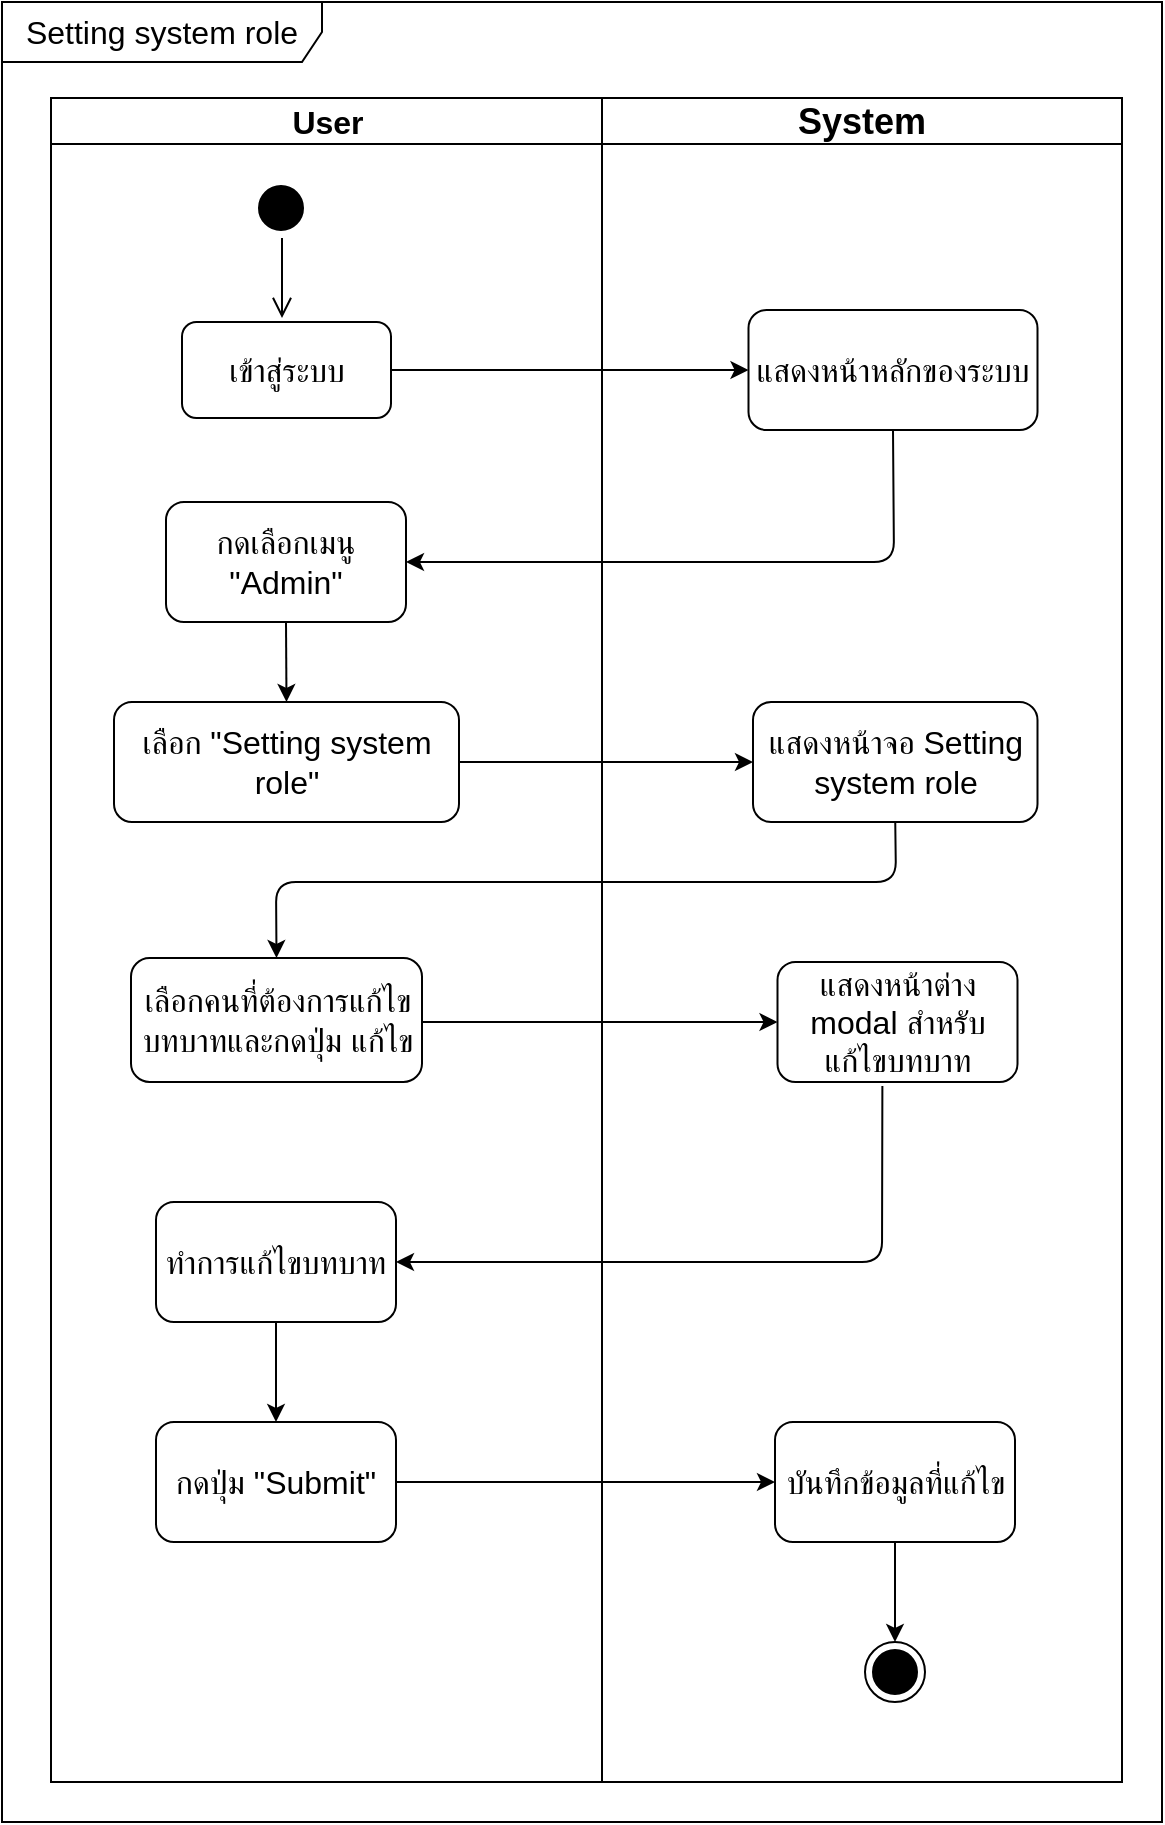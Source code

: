 <mxfile version="13.7.3" type="device"><diagram id="siPNQgzMtoJdvefxVd6e" name="Page-1"><mxGraphModel dx="865" dy="409" grid="1" gridSize="10" guides="1" tooltips="1" connect="1" arrows="1" fold="1" page="1" pageScale="1" pageWidth="827" pageHeight="1169" math="0" shadow="0"><root><mxCell id="0"/><mxCell id="1" parent="0"/><mxCell id="kZuuAxmIzfxm8DSbIrD0-1" value="User" style="swimlane;whiteSpace=wrap;fontSize=16;" vertex="1" parent="1"><mxGeometry x="174.5" y="138" width="275.5" height="842" as="geometry"/></mxCell><mxCell id="kZuuAxmIzfxm8DSbIrD0-2" value="" style="ellipse;shape=startState;fillColor=#000000;" vertex="1" parent="kZuuAxmIzfxm8DSbIrD0-1"><mxGeometry x="100" y="40" width="30" height="30" as="geometry"/></mxCell><mxCell id="kZuuAxmIzfxm8DSbIrD0-3" value="" style="edgeStyle=elbowEdgeStyle;elbow=horizontal;verticalAlign=bottom;endArrow=open;endSize=8;endFill=1;rounded=0" edge="1" parent="kZuuAxmIzfxm8DSbIrD0-1" source="kZuuAxmIzfxm8DSbIrD0-2"><mxGeometry x="100" y="40" as="geometry"><mxPoint x="115.5" y="110" as="targetPoint"/></mxGeometry></mxCell><mxCell id="kZuuAxmIzfxm8DSbIrD0-4" value="&lt;font style=&quot;font-size: 16px&quot;&gt;เข้าสู่ระบบ&lt;/font&gt;" style="rounded=1;whiteSpace=wrap;html=1;" vertex="1" parent="kZuuAxmIzfxm8DSbIrD0-1"><mxGeometry x="65.5" y="112" width="104.5" height="48" as="geometry"/></mxCell><mxCell id="kZuuAxmIzfxm8DSbIrD0-5" value="&lt;font style=&quot;font-size: 16px&quot;&gt;กดเลือกเมนู &quot;Admin&quot;&lt;/font&gt;" style="rounded=1;whiteSpace=wrap;html=1;" vertex="1" parent="kZuuAxmIzfxm8DSbIrD0-1"><mxGeometry x="57.5" y="202" width="120" height="60" as="geometry"/></mxCell><mxCell id="kZuuAxmIzfxm8DSbIrD0-6" value="&lt;font style=&quot;font-size: 16px&quot;&gt;เลือก &quot;Setting system role&quot;&lt;/font&gt;" style="rounded=1;whiteSpace=wrap;html=1;" vertex="1" parent="kZuuAxmIzfxm8DSbIrD0-1"><mxGeometry x="31.5" y="302" width="172.5" height="60" as="geometry"/></mxCell><mxCell id="kZuuAxmIzfxm8DSbIrD0-7" value="" style="endArrow=classic;html=1;exitX=0.5;exitY=1;exitDx=0;exitDy=0;entryX=0.5;entryY=0;entryDx=0;entryDy=0;" edge="1" parent="kZuuAxmIzfxm8DSbIrD0-1" source="kZuuAxmIzfxm8DSbIrD0-5" target="kZuuAxmIzfxm8DSbIrD0-6"><mxGeometry width="50" height="50" relative="1" as="geometry"><mxPoint x="175.5" y="302" as="sourcePoint"/><mxPoint x="225.5" y="252" as="targetPoint"/></mxGeometry></mxCell><mxCell id="kZuuAxmIzfxm8DSbIrD0-8" value="&lt;span style=&quot;font-size: 16px&quot;&gt;เลือกคนที่ต้องการแก้ไขบทบาทและกดปุ่ม แก้ไข&lt;/span&gt;" style="rounded=1;whiteSpace=wrap;html=1;" vertex="1" parent="kZuuAxmIzfxm8DSbIrD0-1"><mxGeometry x="40" y="430" width="145.5" height="62" as="geometry"/></mxCell><mxCell id="kZuuAxmIzfxm8DSbIrD0-21" value="ทำการแก้ไขบทบาท" style="rounded=1;whiteSpace=wrap;html=1;fontSize=16;" vertex="1" parent="kZuuAxmIzfxm8DSbIrD0-1"><mxGeometry x="52.5" y="552" width="120" height="60" as="geometry"/></mxCell><mxCell id="kZuuAxmIzfxm8DSbIrD0-22" value="กดปุ่ม &quot;Submit&quot;" style="rounded=1;whiteSpace=wrap;html=1;fontSize=16;" vertex="1" parent="kZuuAxmIzfxm8DSbIrD0-1"><mxGeometry x="52.5" y="662" width="120" height="60" as="geometry"/></mxCell><mxCell id="kZuuAxmIzfxm8DSbIrD0-23" value="" style="endArrow=classic;html=1;exitX=0.5;exitY=1;exitDx=0;exitDy=0;entryX=0.5;entryY=0;entryDx=0;entryDy=0;" edge="1" parent="kZuuAxmIzfxm8DSbIrD0-1" source="kZuuAxmIzfxm8DSbIrD0-21" target="kZuuAxmIzfxm8DSbIrD0-22"><mxGeometry width="50" height="50" relative="1" as="geometry"><mxPoint x="215.5" y="662" as="sourcePoint"/><mxPoint x="265.5" y="612" as="targetPoint"/></mxGeometry></mxCell><mxCell id="kZuuAxmIzfxm8DSbIrD0-9" value="System" style="swimlane;whiteSpace=wrap;fontSize=18;startSize=23;" vertex="1" parent="1"><mxGeometry x="450" y="138" width="260" height="842" as="geometry"/></mxCell><mxCell id="kZuuAxmIzfxm8DSbIrD0-10" value="&lt;font style=&quot;font-size: 16px&quot;&gt;แสดงหน้าหลักของระบบ&lt;/font&gt;" style="rounded=1;whiteSpace=wrap;html=1;" vertex="1" parent="kZuuAxmIzfxm8DSbIrD0-9"><mxGeometry x="73.25" y="106" width="144.5" height="60" as="geometry"/></mxCell><mxCell id="kZuuAxmIzfxm8DSbIrD0-11" value="&lt;font style=&quot;font-size: 16px&quot;&gt;แสดงหน้าจอ Setting system role&lt;/font&gt;" style="rounded=1;whiteSpace=wrap;html=1;" vertex="1" parent="kZuuAxmIzfxm8DSbIrD0-9"><mxGeometry x="75.5" y="302" width="142.25" height="60" as="geometry"/></mxCell><mxCell id="kZuuAxmIzfxm8DSbIrD0-12" value="&lt;span style=&quot;font-size: 16px&quot;&gt;แสดงหน้าต่าง modal สำหรับแก้ไขบทบาท&lt;/span&gt;" style="rounded=1;whiteSpace=wrap;html=1;" vertex="1" parent="kZuuAxmIzfxm8DSbIrD0-9"><mxGeometry x="87.75" y="432" width="120" height="60" as="geometry"/></mxCell><mxCell id="kZuuAxmIzfxm8DSbIrD0-25" value="บันทึกข้อมูลที่แก้ไข" style="rounded=1;whiteSpace=wrap;html=1;fontSize=16;" vertex="1" parent="kZuuAxmIzfxm8DSbIrD0-9"><mxGeometry x="86.5" y="662" width="120" height="60" as="geometry"/></mxCell><mxCell id="kZuuAxmIzfxm8DSbIrD0-26" value="" style="ellipse;html=1;shape=endState;fillColor=#000000;" vertex="1" parent="kZuuAxmIzfxm8DSbIrD0-9"><mxGeometry x="131.5" y="772" width="30" height="30" as="geometry"/></mxCell><mxCell id="kZuuAxmIzfxm8DSbIrD0-27" value="" style="endArrow=classic;html=1;exitX=0.5;exitY=1;exitDx=0;exitDy=0;entryX=0.5;entryY=0;entryDx=0;entryDy=0;" edge="1" parent="kZuuAxmIzfxm8DSbIrD0-9" source="kZuuAxmIzfxm8DSbIrD0-25" target="kZuuAxmIzfxm8DSbIrD0-26"><mxGeometry width="50" height="50" relative="1" as="geometry"><mxPoint x="135.5" y="782" as="sourcePoint"/><mxPoint x="185.5" y="732" as="targetPoint"/></mxGeometry></mxCell><mxCell id="kZuuAxmIzfxm8DSbIrD0-15" value="" style="endArrow=classic;html=1;exitX=1;exitY=0.5;exitDx=0;exitDy=0;entryX=0;entryY=0.5;entryDx=0;entryDy=0;" edge="1" parent="1" source="kZuuAxmIzfxm8DSbIrD0-4" target="kZuuAxmIzfxm8DSbIrD0-10"><mxGeometry width="50" height="50" relative="1" as="geometry"><mxPoint x="390" y="340" as="sourcePoint"/><mxPoint x="440" y="290" as="targetPoint"/></mxGeometry></mxCell><mxCell id="kZuuAxmIzfxm8DSbIrD0-16" value="" style="endArrow=classic;html=1;exitX=0.5;exitY=1;exitDx=0;exitDy=0;entryX=1;entryY=0.5;entryDx=0;entryDy=0;" edge="1" parent="1" source="kZuuAxmIzfxm8DSbIrD0-10" target="kZuuAxmIzfxm8DSbIrD0-5"><mxGeometry width="50" height="50" relative="1" as="geometry"><mxPoint x="570" y="420" as="sourcePoint"/><mxPoint x="620" y="370" as="targetPoint"/><Array as="points"><mxPoint x="596" y="370"/></Array></mxGeometry></mxCell><mxCell id="kZuuAxmIzfxm8DSbIrD0-17" value="" style="endArrow=classic;html=1;exitX=1;exitY=0.5;exitDx=0;exitDy=0;entryX=0;entryY=0.5;entryDx=0;entryDy=0;" edge="1" parent="1" source="kZuuAxmIzfxm8DSbIrD0-6" target="kZuuAxmIzfxm8DSbIrD0-11"><mxGeometry width="50" height="50" relative="1" as="geometry"><mxPoint x="410" y="490" as="sourcePoint"/><mxPoint x="460" y="440" as="targetPoint"/></mxGeometry></mxCell><mxCell id="kZuuAxmIzfxm8DSbIrD0-18" value="" style="endArrow=classic;html=1;exitX=0.5;exitY=1;exitDx=0;exitDy=0;entryX=0.5;entryY=0;entryDx=0;entryDy=0;" edge="1" parent="1" source="kZuuAxmIzfxm8DSbIrD0-11" target="kZuuAxmIzfxm8DSbIrD0-8"><mxGeometry width="50" height="50" relative="1" as="geometry"><mxPoint x="510" y="620" as="sourcePoint"/><mxPoint x="305" y="560" as="targetPoint"/><Array as="points"><mxPoint x="597" y="530"/><mxPoint x="287" y="530"/></Array></mxGeometry></mxCell><mxCell id="kZuuAxmIzfxm8DSbIrD0-19" value="" style="endArrow=classic;html=1;entryX=0;entryY=0.5;entryDx=0;entryDy=0;" edge="1" parent="1" target="kZuuAxmIzfxm8DSbIrD0-12"><mxGeometry width="50" height="50" relative="1" as="geometry"><mxPoint x="360" y="600" as="sourcePoint"/><mxPoint x="420" y="570" as="targetPoint"/></mxGeometry></mxCell><mxCell id="kZuuAxmIzfxm8DSbIrD0-13" value="" style="endArrow=classic;html=1;exitX=0.437;exitY=1.033;exitDx=0;exitDy=0;entryX=1;entryY=0.5;entryDx=0;entryDy=0;exitPerimeter=0;" edge="1" parent="1" source="kZuuAxmIzfxm8DSbIrD0-12" target="kZuuAxmIzfxm8DSbIrD0-21"><mxGeometry width="50" height="50" relative="1" as="geometry"><mxPoint x="600" y="690" as="sourcePoint"/><mxPoint x="602.25" y="680" as="targetPoint"/><Array as="points"><mxPoint x="590" y="720"/></Array></mxGeometry></mxCell><mxCell id="kZuuAxmIzfxm8DSbIrD0-24" value="" style="endArrow=classic;html=1;exitX=1;exitY=0.5;exitDx=0;exitDy=0;entryX=0;entryY=0.5;entryDx=0;entryDy=0;" edge="1" parent="1" source="kZuuAxmIzfxm8DSbIrD0-22" target="kZuuAxmIzfxm8DSbIrD0-25"><mxGeometry width="50" height="50" relative="1" as="geometry"><mxPoint x="380" y="860" as="sourcePoint"/><mxPoint x="430" y="810" as="targetPoint"/></mxGeometry></mxCell><mxCell id="kZuuAxmIzfxm8DSbIrD0-28" value="Setting system role" style="shape=umlFrame;whiteSpace=wrap;html=1;strokeColor=#000000;fontSize=16;width=160;height=30;" vertex="1" parent="1"><mxGeometry x="150" y="90" width="580" height="910" as="geometry"/></mxCell></root></mxGraphModel></diagram></mxfile>